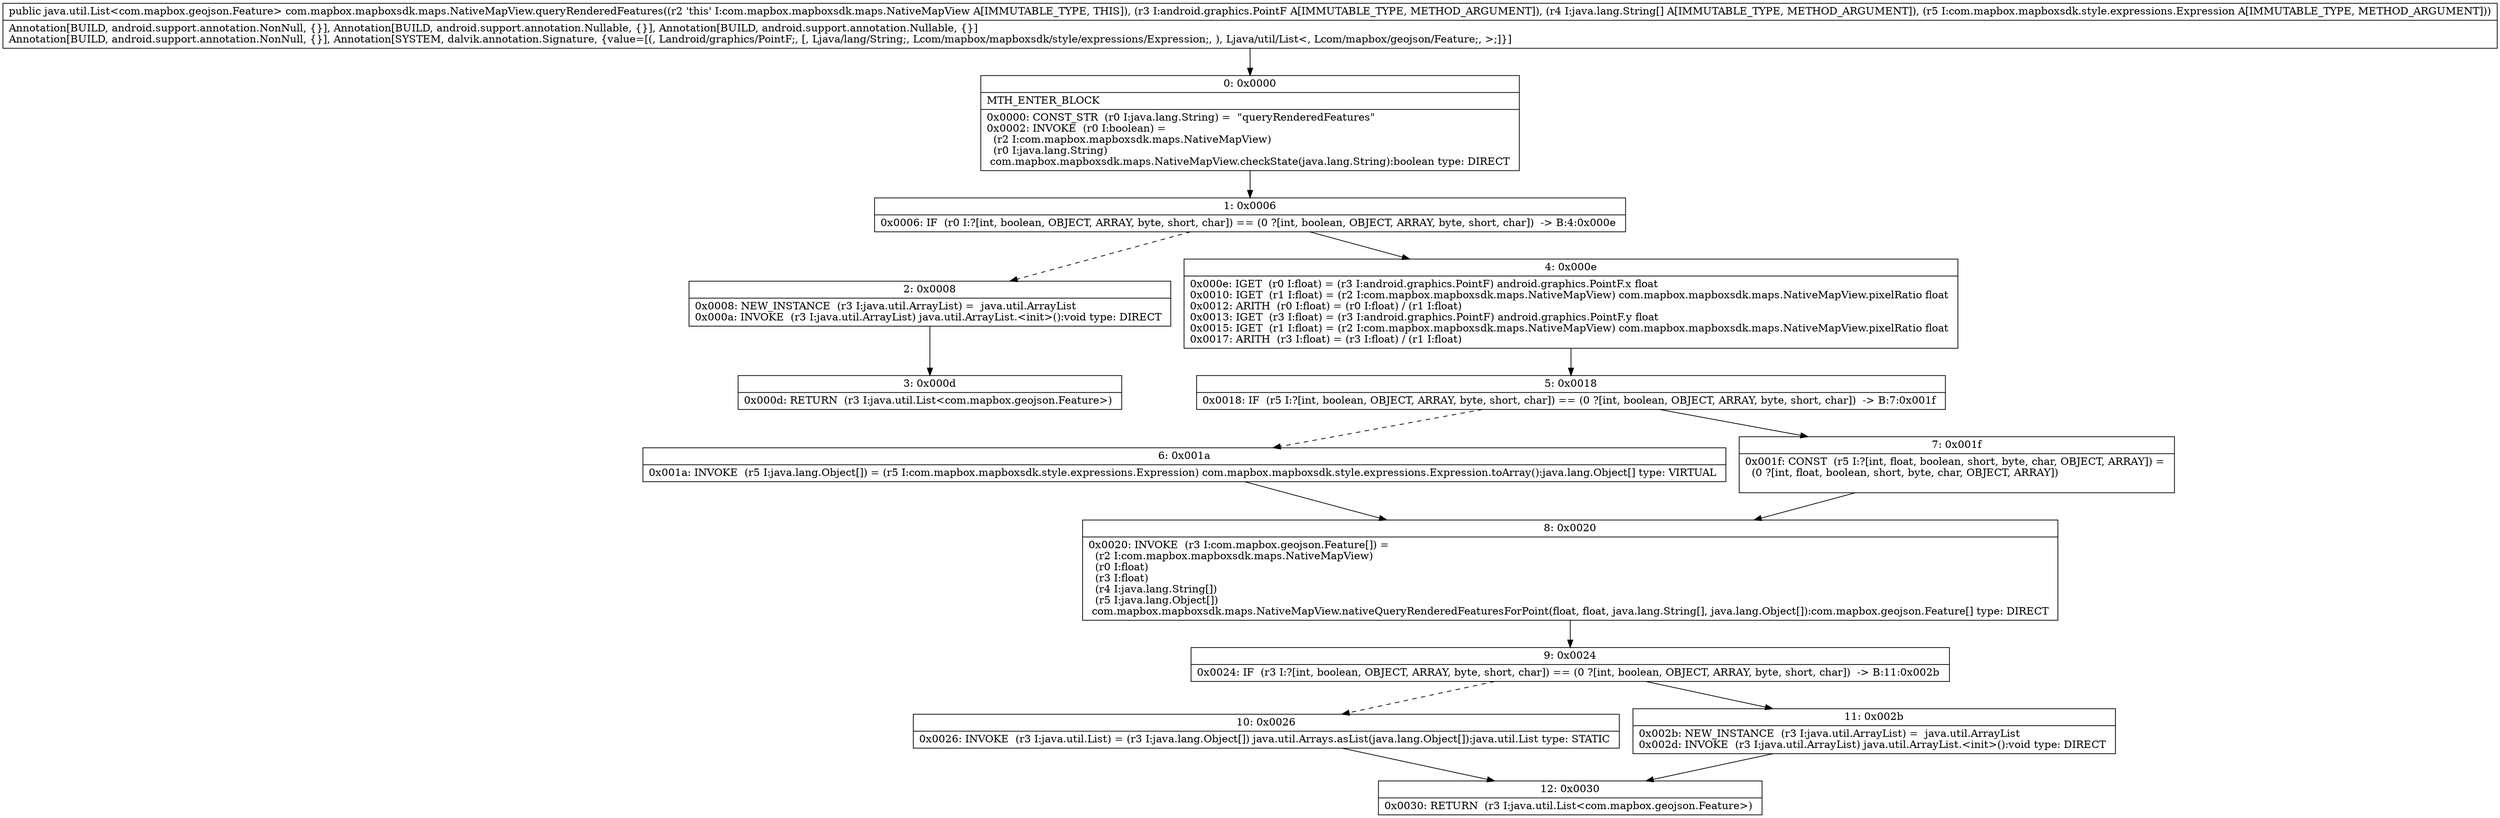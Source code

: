 digraph "CFG forcom.mapbox.mapboxsdk.maps.NativeMapView.queryRenderedFeatures(Landroid\/graphics\/PointF;[Ljava\/lang\/String;Lcom\/mapbox\/mapboxsdk\/style\/expressions\/Expression;)Ljava\/util\/List;" {
Node_0 [shape=record,label="{0\:\ 0x0000|MTH_ENTER_BLOCK\l|0x0000: CONST_STR  (r0 I:java.lang.String) =  \"queryRenderedFeatures\" \l0x0002: INVOKE  (r0 I:boolean) = \l  (r2 I:com.mapbox.mapboxsdk.maps.NativeMapView)\l  (r0 I:java.lang.String)\l com.mapbox.mapboxsdk.maps.NativeMapView.checkState(java.lang.String):boolean type: DIRECT \l}"];
Node_1 [shape=record,label="{1\:\ 0x0006|0x0006: IF  (r0 I:?[int, boolean, OBJECT, ARRAY, byte, short, char]) == (0 ?[int, boolean, OBJECT, ARRAY, byte, short, char])  \-\> B:4:0x000e \l}"];
Node_2 [shape=record,label="{2\:\ 0x0008|0x0008: NEW_INSTANCE  (r3 I:java.util.ArrayList) =  java.util.ArrayList \l0x000a: INVOKE  (r3 I:java.util.ArrayList) java.util.ArrayList.\<init\>():void type: DIRECT \l}"];
Node_3 [shape=record,label="{3\:\ 0x000d|0x000d: RETURN  (r3 I:java.util.List\<com.mapbox.geojson.Feature\>) \l}"];
Node_4 [shape=record,label="{4\:\ 0x000e|0x000e: IGET  (r0 I:float) = (r3 I:android.graphics.PointF) android.graphics.PointF.x float \l0x0010: IGET  (r1 I:float) = (r2 I:com.mapbox.mapboxsdk.maps.NativeMapView) com.mapbox.mapboxsdk.maps.NativeMapView.pixelRatio float \l0x0012: ARITH  (r0 I:float) = (r0 I:float) \/ (r1 I:float) \l0x0013: IGET  (r3 I:float) = (r3 I:android.graphics.PointF) android.graphics.PointF.y float \l0x0015: IGET  (r1 I:float) = (r2 I:com.mapbox.mapboxsdk.maps.NativeMapView) com.mapbox.mapboxsdk.maps.NativeMapView.pixelRatio float \l0x0017: ARITH  (r3 I:float) = (r3 I:float) \/ (r1 I:float) \l}"];
Node_5 [shape=record,label="{5\:\ 0x0018|0x0018: IF  (r5 I:?[int, boolean, OBJECT, ARRAY, byte, short, char]) == (0 ?[int, boolean, OBJECT, ARRAY, byte, short, char])  \-\> B:7:0x001f \l}"];
Node_6 [shape=record,label="{6\:\ 0x001a|0x001a: INVOKE  (r5 I:java.lang.Object[]) = (r5 I:com.mapbox.mapboxsdk.style.expressions.Expression) com.mapbox.mapboxsdk.style.expressions.Expression.toArray():java.lang.Object[] type: VIRTUAL \l}"];
Node_7 [shape=record,label="{7\:\ 0x001f|0x001f: CONST  (r5 I:?[int, float, boolean, short, byte, char, OBJECT, ARRAY]) = \l  (0 ?[int, float, boolean, short, byte, char, OBJECT, ARRAY])\l \l}"];
Node_8 [shape=record,label="{8\:\ 0x0020|0x0020: INVOKE  (r3 I:com.mapbox.geojson.Feature[]) = \l  (r2 I:com.mapbox.mapboxsdk.maps.NativeMapView)\l  (r0 I:float)\l  (r3 I:float)\l  (r4 I:java.lang.String[])\l  (r5 I:java.lang.Object[])\l com.mapbox.mapboxsdk.maps.NativeMapView.nativeQueryRenderedFeaturesForPoint(float, float, java.lang.String[], java.lang.Object[]):com.mapbox.geojson.Feature[] type: DIRECT \l}"];
Node_9 [shape=record,label="{9\:\ 0x0024|0x0024: IF  (r3 I:?[int, boolean, OBJECT, ARRAY, byte, short, char]) == (0 ?[int, boolean, OBJECT, ARRAY, byte, short, char])  \-\> B:11:0x002b \l}"];
Node_10 [shape=record,label="{10\:\ 0x0026|0x0026: INVOKE  (r3 I:java.util.List) = (r3 I:java.lang.Object[]) java.util.Arrays.asList(java.lang.Object[]):java.util.List type: STATIC \l}"];
Node_11 [shape=record,label="{11\:\ 0x002b|0x002b: NEW_INSTANCE  (r3 I:java.util.ArrayList) =  java.util.ArrayList \l0x002d: INVOKE  (r3 I:java.util.ArrayList) java.util.ArrayList.\<init\>():void type: DIRECT \l}"];
Node_12 [shape=record,label="{12\:\ 0x0030|0x0030: RETURN  (r3 I:java.util.List\<com.mapbox.geojson.Feature\>) \l}"];
MethodNode[shape=record,label="{public java.util.List\<com.mapbox.geojson.Feature\> com.mapbox.mapboxsdk.maps.NativeMapView.queryRenderedFeatures((r2 'this' I:com.mapbox.mapboxsdk.maps.NativeMapView A[IMMUTABLE_TYPE, THIS]), (r3 I:android.graphics.PointF A[IMMUTABLE_TYPE, METHOD_ARGUMENT]), (r4 I:java.lang.String[] A[IMMUTABLE_TYPE, METHOD_ARGUMENT]), (r5 I:com.mapbox.mapboxsdk.style.expressions.Expression A[IMMUTABLE_TYPE, METHOD_ARGUMENT]))  | Annotation[BUILD, android.support.annotation.NonNull, \{\}], Annotation[BUILD, android.support.annotation.Nullable, \{\}], Annotation[BUILD, android.support.annotation.Nullable, \{\}]\lAnnotation[BUILD, android.support.annotation.NonNull, \{\}], Annotation[SYSTEM, dalvik.annotation.Signature, \{value=[(, Landroid\/graphics\/PointF;, [, Ljava\/lang\/String;, Lcom\/mapbox\/mapboxsdk\/style\/expressions\/Expression;, ), Ljava\/util\/List\<, Lcom\/mapbox\/geojson\/Feature;, \>;]\}]\l}"];
MethodNode -> Node_0;
Node_0 -> Node_1;
Node_1 -> Node_2[style=dashed];
Node_1 -> Node_4;
Node_2 -> Node_3;
Node_4 -> Node_5;
Node_5 -> Node_6[style=dashed];
Node_5 -> Node_7;
Node_6 -> Node_8;
Node_7 -> Node_8;
Node_8 -> Node_9;
Node_9 -> Node_10[style=dashed];
Node_9 -> Node_11;
Node_10 -> Node_12;
Node_11 -> Node_12;
}

